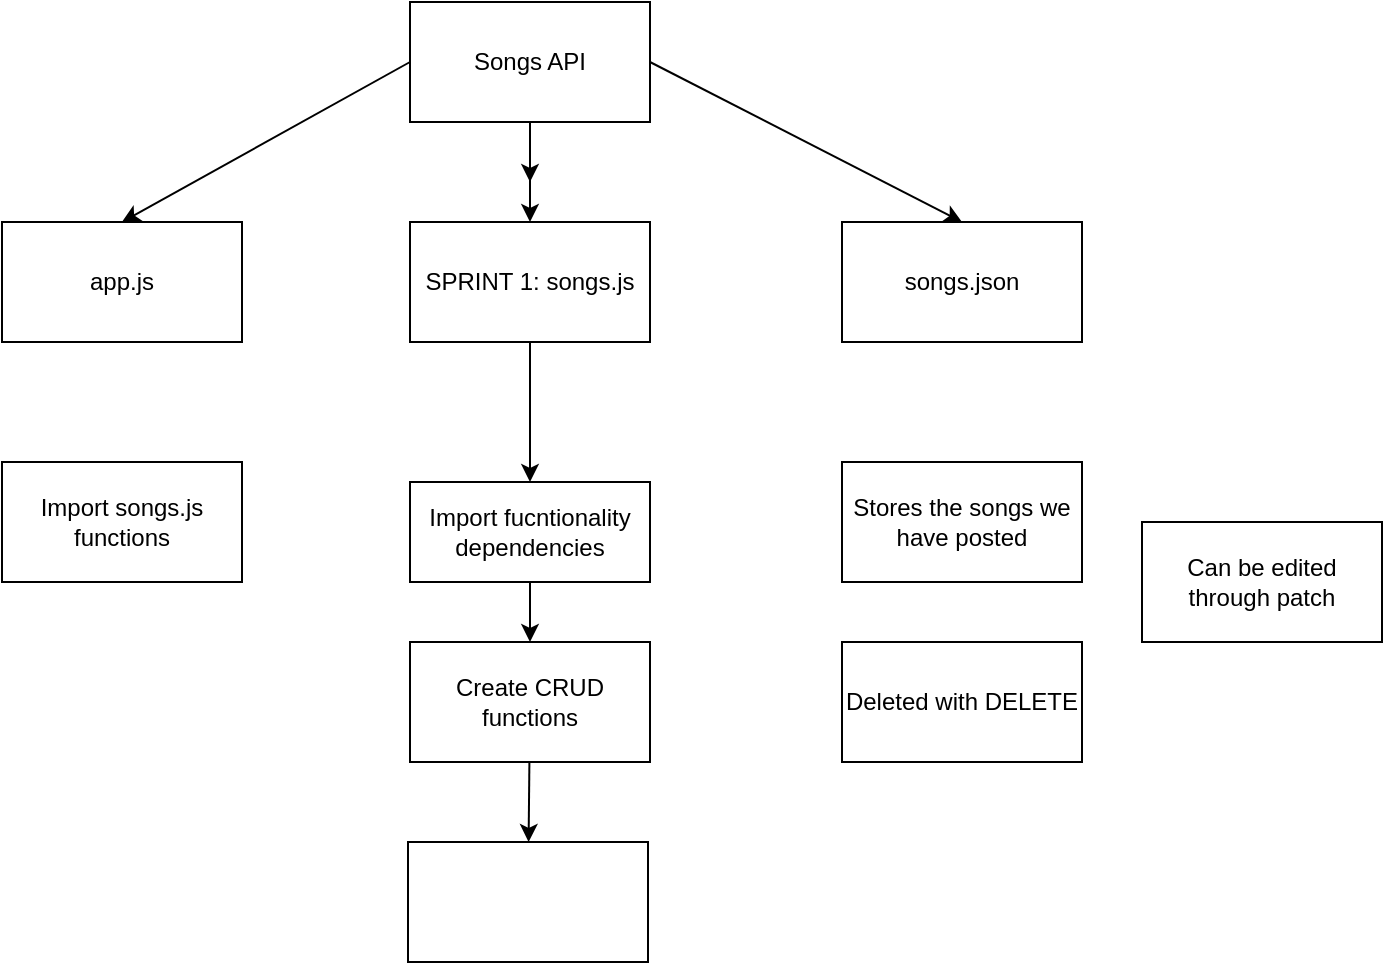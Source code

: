<mxfile>
    <diagram id="JvmYeWUu0ucLdnmBVWUh" name="Page-1">
        <mxGraphModel dx="1228" dy="887" grid="1" gridSize="10" guides="1" tooltips="1" connect="1" arrows="1" fold="1" page="1" pageScale="1" pageWidth="827" pageHeight="1169" math="0" shadow="0">
            <root>
                <mxCell id="0"/>
                <mxCell id="1" parent="0"/>
                <mxCell id="3" style="edgeStyle=none;html=1;exitX=0.5;exitY=1;exitDx=0;exitDy=0;" parent="1" source="2" edge="1">
                    <mxGeometry relative="1" as="geometry">
                        <mxPoint x="354" y="110" as="targetPoint"/>
                    </mxGeometry>
                </mxCell>
                <mxCell id="7" style="edgeStyle=none;html=1;entryX=0.5;entryY=0;entryDx=0;entryDy=0;" parent="1" source="2" target="5" edge="1">
                    <mxGeometry relative="1" as="geometry"/>
                </mxCell>
                <mxCell id="8" style="edgeStyle=none;html=1;exitX=0;exitY=0.5;exitDx=0;exitDy=0;entryX=0.5;entryY=0;entryDx=0;entryDy=0;" parent="1" source="2" target="4" edge="1">
                    <mxGeometry relative="1" as="geometry"/>
                </mxCell>
                <mxCell id="9" style="edgeStyle=none;html=1;exitX=1;exitY=0.5;exitDx=0;exitDy=0;entryX=0.5;entryY=0;entryDx=0;entryDy=0;" parent="1" source="2" target="6" edge="1">
                    <mxGeometry relative="1" as="geometry"/>
                </mxCell>
                <mxCell id="2" value="Songs API" style="rounded=0;whiteSpace=wrap;html=1;" parent="1" vertex="1">
                    <mxGeometry x="294" y="20" width="120" height="60" as="geometry"/>
                </mxCell>
                <mxCell id="4" value="app.js" style="rounded=0;whiteSpace=wrap;html=1;" parent="1" vertex="1">
                    <mxGeometry x="90" y="130" width="120" height="60" as="geometry"/>
                </mxCell>
                <mxCell id="10" style="edgeStyle=none;html=1;exitX=0.5;exitY=1;exitDx=0;exitDy=0;entryX=0.5;entryY=0;entryDx=0;entryDy=0;" parent="1" source="5" target="11" edge="1">
                    <mxGeometry relative="1" as="geometry">
                        <mxPoint x="354" y="250" as="targetPoint"/>
                    </mxGeometry>
                </mxCell>
                <mxCell id="5" value="SPRINT 1: songs.js" style="rounded=0;whiteSpace=wrap;html=1;" parent="1" vertex="1">
                    <mxGeometry x="294" y="130" width="120" height="60" as="geometry"/>
                </mxCell>
                <mxCell id="6" value="songs.json" style="rounded=0;whiteSpace=wrap;html=1;" parent="1" vertex="1">
                    <mxGeometry x="510" y="130" width="120" height="60" as="geometry"/>
                </mxCell>
                <mxCell id="13" style="edgeStyle=none;html=1;" parent="1" source="11" target="14" edge="1">
                    <mxGeometry relative="1" as="geometry">
                        <mxPoint x="354" y="370" as="targetPoint"/>
                    </mxGeometry>
                </mxCell>
                <mxCell id="11" value="Import fucntionality dependencies&lt;br&gt;" style="rounded=0;whiteSpace=wrap;html=1;" parent="1" vertex="1">
                    <mxGeometry x="294" y="260" width="120" height="50" as="geometry"/>
                </mxCell>
                <mxCell id="17" style="edgeStyle=none;html=1;" parent="1" source="14" target="18" edge="1">
                    <mxGeometry relative="1" as="geometry">
                        <mxPoint x="354" y="450" as="targetPoint"/>
                    </mxGeometry>
                </mxCell>
                <mxCell id="14" value="Create CRUD functions" style="rounded=0;whiteSpace=wrap;html=1;" parent="1" vertex="1">
                    <mxGeometry x="294" y="340" width="120" height="60" as="geometry"/>
                </mxCell>
                <mxCell id="15" value="Stores the songs we have posted" style="rounded=0;whiteSpace=wrap;html=1;" parent="1" vertex="1">
                    <mxGeometry x="510" y="250" width="120" height="60" as="geometry"/>
                </mxCell>
                <mxCell id="16" value="Import songs.js functions" style="rounded=0;whiteSpace=wrap;html=1;" parent="1" vertex="1">
                    <mxGeometry x="90" y="250" width="120" height="60" as="geometry"/>
                </mxCell>
                <mxCell id="18" value="" style="rounded=0;whiteSpace=wrap;html=1;" parent="1" vertex="1">
                    <mxGeometry x="293" y="440" width="120" height="60" as="geometry"/>
                </mxCell>
                <mxCell id="19" value="Can be edited through patch" style="rounded=0;whiteSpace=wrap;html=1;" vertex="1" parent="1">
                    <mxGeometry x="660" y="280" width="120" height="60" as="geometry"/>
                </mxCell>
                <mxCell id="20" value="Deleted with DELETE" style="rounded=0;whiteSpace=wrap;html=1;" vertex="1" parent="1">
                    <mxGeometry x="510" y="340" width="120" height="60" as="geometry"/>
                </mxCell>
            </root>
        </mxGraphModel>
    </diagram>
</mxfile>
